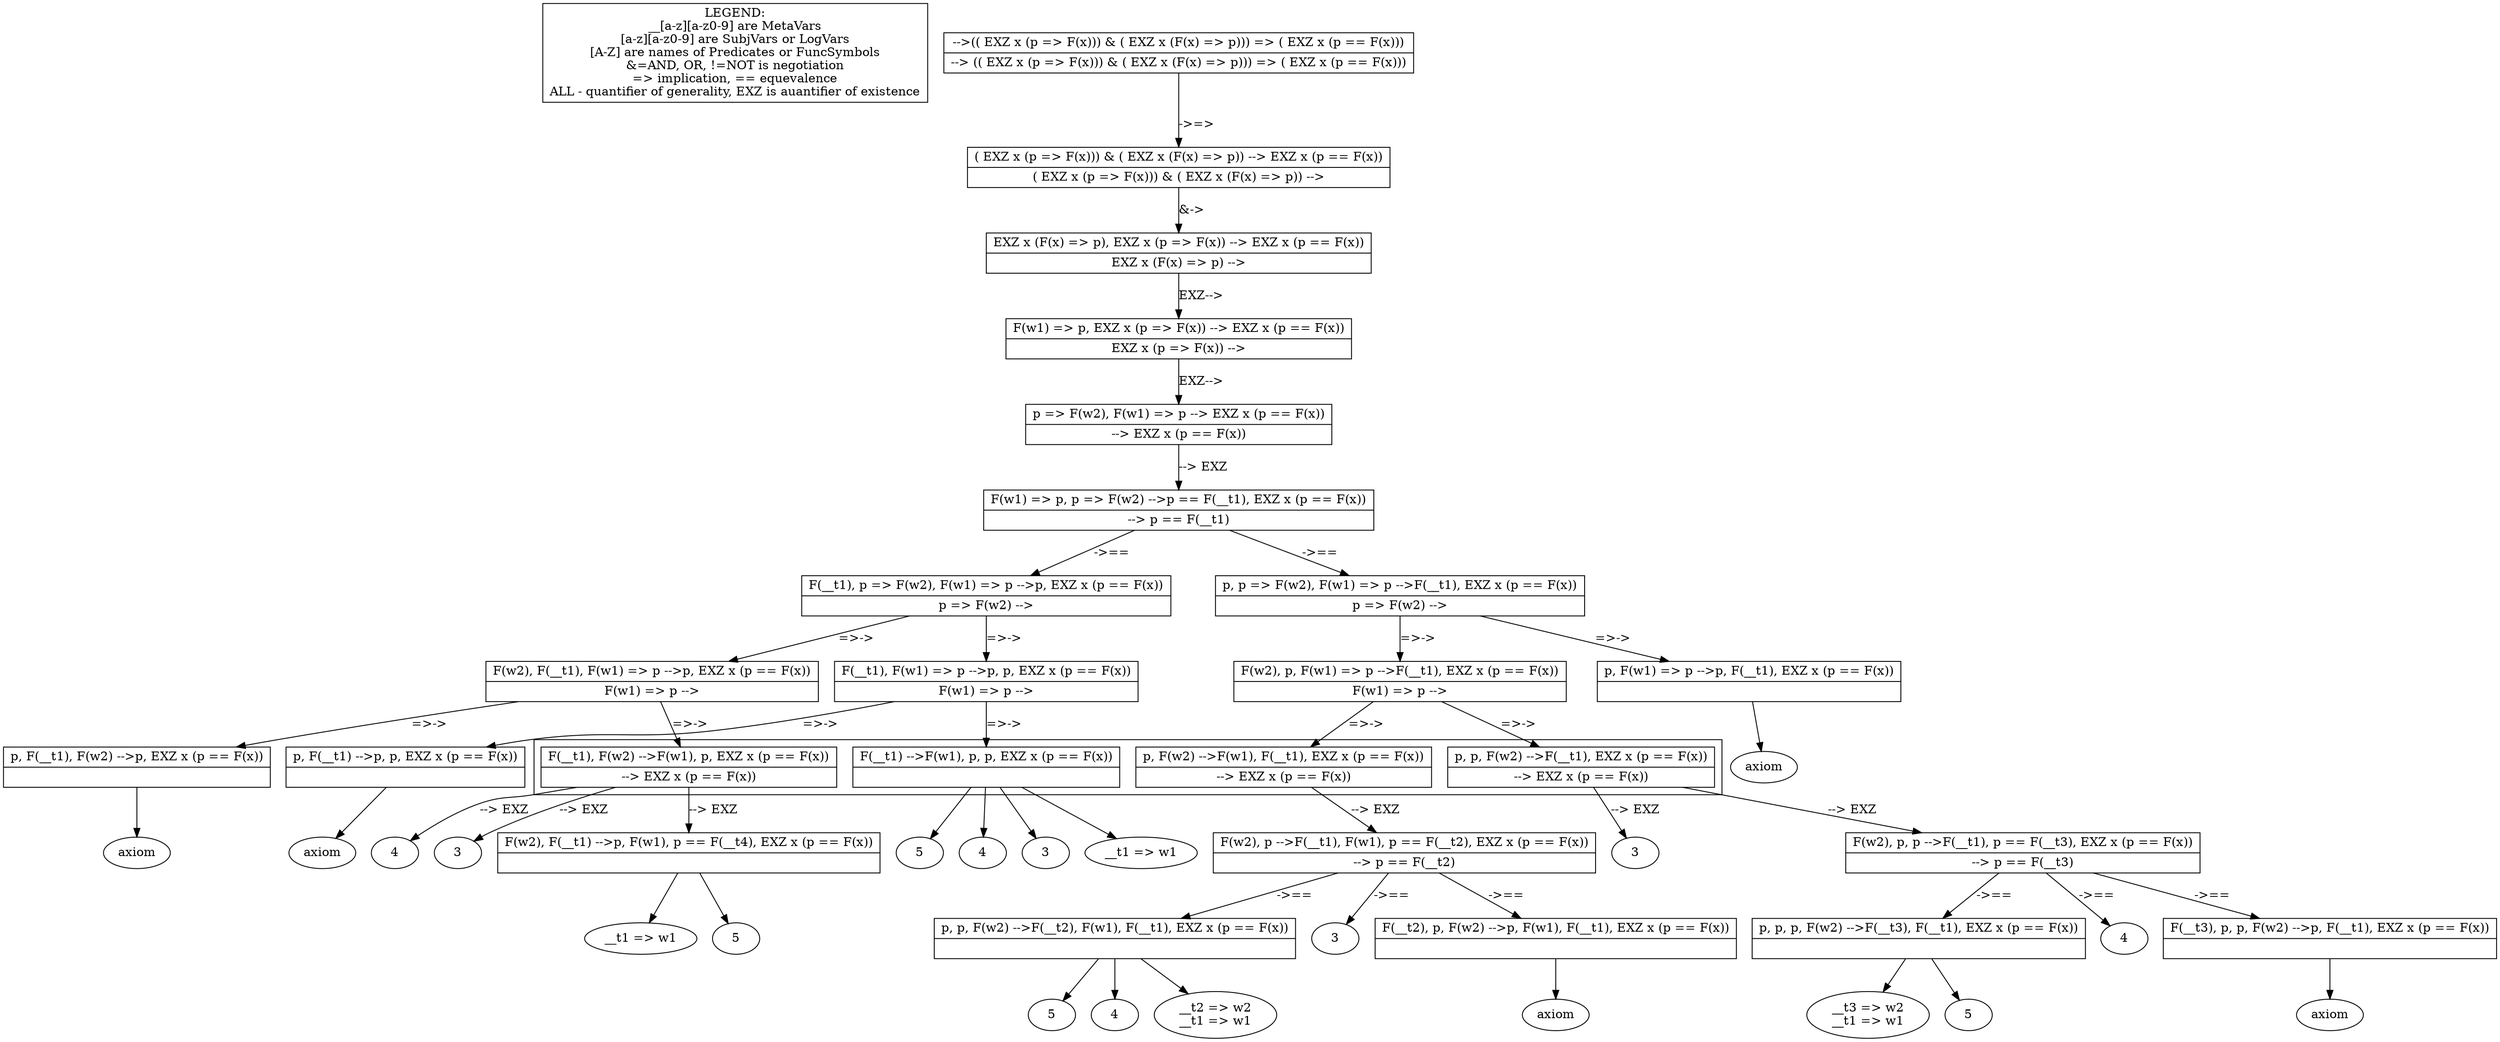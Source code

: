 digraph X {
legend [shape=box,label="LEGEND:\n__[a-z][a-z0-9] are MetaVars\n[a-z][a-z0-9] are SubjVars or LogVars\n[A-Z] are names of Predicates or FuncSymbols\n&=AND, OR, !=NOT is negotiation\n=> implication, == equevalence\nALL - quantifier of generality, EXZ is auantifier of existence"];	45 [label="__t1 => w1\n"]
	44 [label="__t3 => w2\n__t1 => w1\n"]
	43 [label="__t2 => w2\n__t1 => w1\n"]
	42 [label="__t1 => w1\n"]
	41 [label="5"]
	40 [label="5"]
	39 [label="5"]
	38 [label="5"]
	37 [shape=record,label="{<seq> F(w2), F(__t1) --\>p, F(w1), p == F(__t4),  EXZ x (p == F(x)) |<lastfip>  }"];
	37 -> 38 [label=""]
	37 -> 42 [label=""]
	36 [label="axiom"]
	35 [shape=record,label="{<seq> F(__t3), p, p, F(w2) --\>p, F(__t1),  EXZ x (p == F(x)) |<lastfip>  }"];
	35 -> 36 [label=""]
	34 [shape=record,label="{<seq> p, p, p, F(w2) --\>F(__t3), F(__t1),  EXZ x (p == F(x)) |<lastfip>  }"];
	34 -> 40 [label=""]
	34 -> 44 [label=""]
	33 [label="4"]
	32 [label="4"]
	31 [label="4"]
	30 [label="4"]
	29 [shape=record,label="{<seq> F(w2), p, p --\>F(__t1), p == F(__t3),  EXZ x (p == F(x)) |<lastfip> --\> p == F(__t3) }"];
	29 -> 35 [label="->=="]
	29 -> 34 [label="->=="]
	29 -> 30 [label="->=="]
	28 [label="axiom"]
	27 [shape=record,label="{<seq> F(__t2), p, F(w2) --\>p, F(w1), F(__t1),  EXZ x (p == F(x)) |<lastfip>  }"];
	27 -> 28 [label=""]
	26 [shape=record,label="{<seq> p, p, F(w2) --\>F(__t2), F(w1), F(__t1),  EXZ x (p == F(x)) |<lastfip>  }"];
	26 -> 39 [label=""]
	26 -> 31 [label=""]
	26 -> 43 [label=""]
	25 [label="3"]
	24 [label="3"]
	23 [label="3"]
	22 [label="3"]
	21 [shape=record,label="{<seq> F(w2), p --\>F(__t1), F(w1), p == F(__t2),  EXZ x (p == F(x)) |<lastfip> --\> p == F(__t2) }"];
	21 -> 27 [label="->=="]
	21 -> 26 [label="->=="]
	21 -> 22 [label="->=="]
	20 [label="axiom"]
	19 [shape=record,label="{<seq> p, F(__t1) --\>p, p,  EXZ x (p == F(x)) |<lastfip>  }"];
	19 -> 20 [label=""]
	subgraph cluster2 {
		18 [shape=record,label="{<seq> F(__t1) --\>F(w1), p, p,  EXZ x (p == F(x)) |<lastfip>  }"];
	}
	18 -> 41 [label=""]
	18 -> 33 [label=""]
	18 -> 25 [label=""]
	18 -> 45 [label=""]
	17 [label="axiom"]
	16 [shape=record,label="{<seq> p, F(__t1), F(w2) --\>p,  EXZ x (p == F(x)) |<lastfip>  }"];
	16 -> 17 [label=""]
	subgraph cluster2 {
		15 [shape=record,label="{<seq> F(__t1), F(w2) --\>F(w1), p,  EXZ x (p == F(x)) |<lastfip> --\>  EXZ x (p == F(x)) }"];
	}
	15 -> 37 [label="--> EXZ"]
	15 -> 32 [label="--> EXZ"]
	15 -> 24 [label="--> EXZ"]
	subgraph cluster2 {
		14 [shape=record,label="{<seq> p, p, F(w2) --\>F(__t1),  EXZ x (p == F(x)) |<lastfip> --\>  EXZ x (p == F(x)) }"];
	}
	14 -> 29 [label="--> EXZ"]
	14 -> 23 [label="--> EXZ"]
	subgraph cluster2 {
		13 [shape=record,label="{<seq> p, F(w2) --\>F(w1), F(__t1),  EXZ x (p == F(x)) |<lastfip> --\>  EXZ x (p == F(x)) }"];
	}
	13 -> 21 [label="--> EXZ"]
	12 [label="axiom"]
	11 [shape=record,label="{<seq> F(w2), p, F(w1) =\> p --\>F(__t1),  EXZ x (p == F(x)) |<lastfip> F(w1) =\> p --\> }"];
	11 -> 14 [label="=>->"]
	11 -> 13 [label="=>->"]
	10 [shape=record,label="{<seq> p, F(w1) =\> p --\>p, F(__t1),  EXZ x (p == F(x)) |<lastfip>  }"];
	10 -> 12 [label=""]
	9 [shape=record,label="{<seq> F(w2), F(__t1), F(w1) =\> p --\>p,  EXZ x (p == F(x)) |<lastfip> F(w1) =\> p --\> }"];
	9 -> 16 [label="=>->"]
	9 -> 15 [label="=>->"]
	8 [shape=record,label="{<seq> F(__t1), F(w1) =\> p --\>p, p,  EXZ x (p == F(x)) |<lastfip> F(w1) =\> p --\> }"];
	8 -> 19 [label="=>->"]
	8 -> 18 [label="=>->"]
	7 [shape=record,label="{<seq> F(__t1), p =\> F(w2), F(w1) =\> p --\>p,  EXZ x (p == F(x)) |<lastfip> p =\> F(w2) --\> }"];
	7 -> 9 [label="=>->"]
	7 -> 8 [label="=>->"]
	6 [shape=record,label="{<seq> p, p =\> F(w2), F(w1) =\> p --\>F(__t1),  EXZ x (p == F(x)) |<lastfip> p =\> F(w2) --\> }"];
	6 -> 11 [label="=>->"]
	6 -> 10 [label="=>->"]
	5 [shape=record,label="{<seq> F(w1) =\> p, p =\> F(w2) --\>p == F(__t1),  EXZ x (p == F(x)) |<lastfip> --\> p == F(__t1) }"];
	5 -> 7 [label="->=="]
	5 -> 6 [label="->=="]
	4 [shape=record,label="{<seq> p =\> F(w2), F(w1) =\> p --\> EXZ x (p == F(x)) |<lastfip> --\>  EXZ x (p == F(x)) }"];
	4 -> 5 [label="--> EXZ"]
	3 [shape=record,label="{<seq> F(w1) =\> p,  EXZ x (p =\> F(x)) --\> EXZ x (p == F(x)) |<lastfip>  EXZ x (p =\> F(x)) --\> }"];
	3 -> 4 [label="EXZ-->"]
	2 [shape=record,label="{<seq>  EXZ x (F(x) =\> p),  EXZ x (p =\> F(x)) --\> EXZ x (p == F(x)) |<lastfip>  EXZ x (F(x) =\> p) --\> }"];
	2 -> 3 [label="EXZ-->"]
	1 [shape=record,label="{<seq> ( EXZ x (p =\> F(x))) & ( EXZ x (F(x) =\> p)) --\> EXZ x (p == F(x)) |<lastfip> ( EXZ x (p =\> F(x))) & ( EXZ x (F(x) =\> p)) --\> }"];
	1 -> 2 [label="&->"]
	0 [shape=record,label="{<seq>  --\>(( EXZ x (p =\> F(x))) & ( EXZ x (F(x) =\> p))) =\> ( EXZ x (p == F(x))) |<lastfip> --\> (( EXZ x (p =\> F(x))) & ( EXZ x (F(x) =\> p))) =\> ( EXZ x (p == F(x))) }"];
	0 -> 1 [label="->=>"]
}
